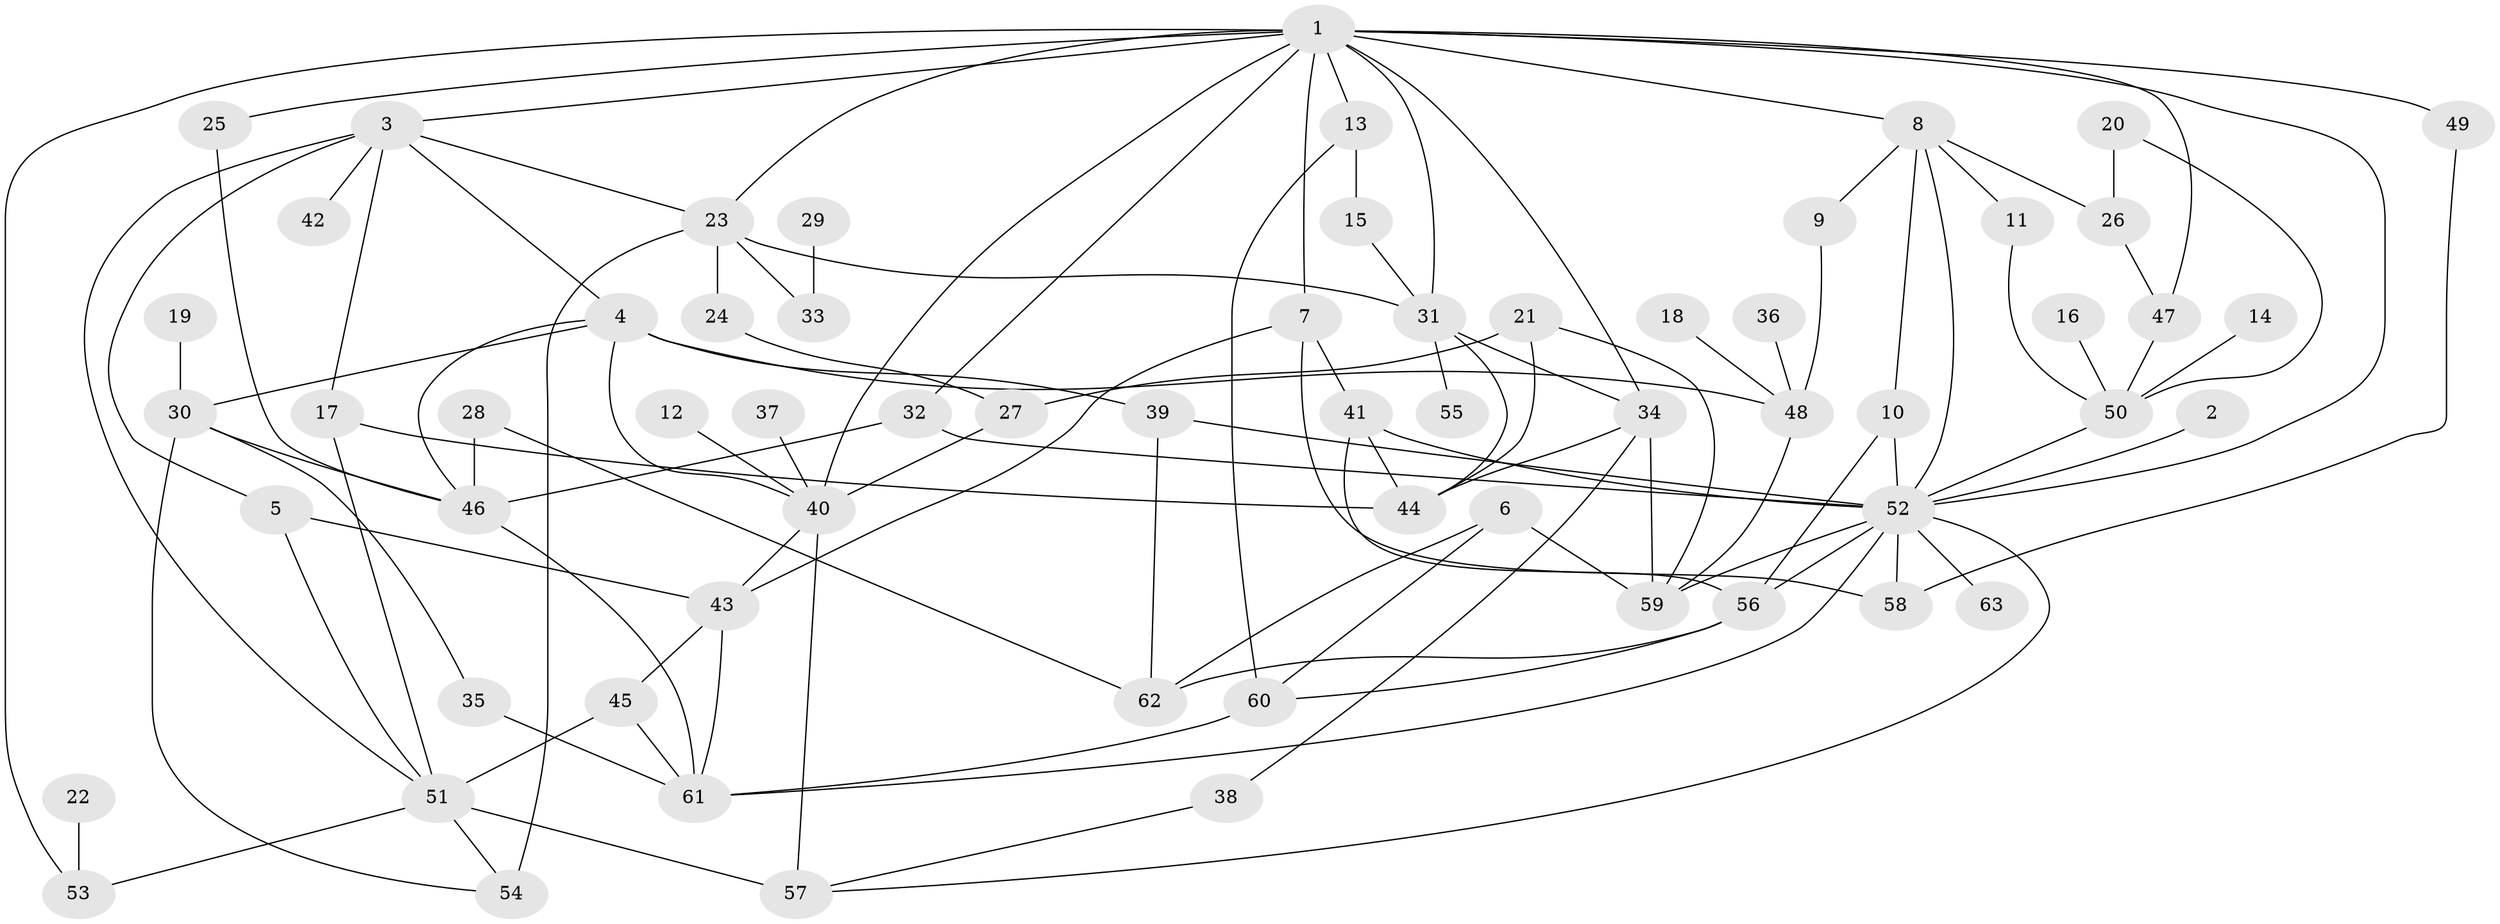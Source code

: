 // original degree distribution, {6: 0.048, 8: 0.008, 4: 0.152, 5: 0.064, 3: 0.304, 1: 0.16, 2: 0.264}
// Generated by graph-tools (version 1.1) at 2025/25/03/09/25 03:25:28]
// undirected, 63 vertices, 113 edges
graph export_dot {
graph [start="1"]
  node [color=gray90,style=filled];
  1;
  2;
  3;
  4;
  5;
  6;
  7;
  8;
  9;
  10;
  11;
  12;
  13;
  14;
  15;
  16;
  17;
  18;
  19;
  20;
  21;
  22;
  23;
  24;
  25;
  26;
  27;
  28;
  29;
  30;
  31;
  32;
  33;
  34;
  35;
  36;
  37;
  38;
  39;
  40;
  41;
  42;
  43;
  44;
  45;
  46;
  47;
  48;
  49;
  50;
  51;
  52;
  53;
  54;
  55;
  56;
  57;
  58;
  59;
  60;
  61;
  62;
  63;
  1 -- 3 [weight=1.0];
  1 -- 7 [weight=1.0];
  1 -- 8 [weight=1.0];
  1 -- 13 [weight=1.0];
  1 -- 23 [weight=1.0];
  1 -- 25 [weight=1.0];
  1 -- 31 [weight=1.0];
  1 -- 32 [weight=1.0];
  1 -- 34 [weight=1.0];
  1 -- 40 [weight=1.0];
  1 -- 47 [weight=1.0];
  1 -- 49 [weight=1.0];
  1 -- 52 [weight=1.0];
  1 -- 53 [weight=1.0];
  2 -- 52 [weight=1.0];
  3 -- 4 [weight=1.0];
  3 -- 5 [weight=1.0];
  3 -- 17 [weight=1.0];
  3 -- 23 [weight=1.0];
  3 -- 42 [weight=1.0];
  3 -- 51 [weight=1.0];
  4 -- 30 [weight=1.0];
  4 -- 39 [weight=1.0];
  4 -- 40 [weight=1.0];
  4 -- 46 [weight=1.0];
  4 -- 48 [weight=1.0];
  5 -- 43 [weight=1.0];
  5 -- 51 [weight=1.0];
  6 -- 59 [weight=1.0];
  6 -- 60 [weight=1.0];
  6 -- 62 [weight=1.0];
  7 -- 41 [weight=1.0];
  7 -- 43 [weight=1.0];
  7 -- 58 [weight=1.0];
  8 -- 9 [weight=1.0];
  8 -- 10 [weight=1.0];
  8 -- 11 [weight=1.0];
  8 -- 26 [weight=1.0];
  8 -- 52 [weight=1.0];
  9 -- 48 [weight=1.0];
  10 -- 52 [weight=1.0];
  10 -- 56 [weight=1.0];
  11 -- 50 [weight=1.0];
  12 -- 40 [weight=1.0];
  13 -- 15 [weight=1.0];
  13 -- 60 [weight=1.0];
  14 -- 50 [weight=2.0];
  15 -- 31 [weight=1.0];
  16 -- 50 [weight=1.0];
  17 -- 44 [weight=1.0];
  17 -- 51 [weight=1.0];
  18 -- 48 [weight=1.0];
  19 -- 30 [weight=1.0];
  20 -- 26 [weight=1.0];
  20 -- 50 [weight=1.0];
  21 -- 27 [weight=1.0];
  21 -- 44 [weight=1.0];
  21 -- 59 [weight=1.0];
  22 -- 53 [weight=1.0];
  23 -- 24 [weight=1.0];
  23 -- 31 [weight=1.0];
  23 -- 33 [weight=1.0];
  23 -- 54 [weight=2.0];
  24 -- 27 [weight=1.0];
  25 -- 46 [weight=1.0];
  26 -- 47 [weight=1.0];
  27 -- 40 [weight=1.0];
  28 -- 46 [weight=1.0];
  28 -- 62 [weight=1.0];
  29 -- 33 [weight=1.0];
  30 -- 35 [weight=1.0];
  30 -- 46 [weight=1.0];
  30 -- 54 [weight=1.0];
  31 -- 34 [weight=1.0];
  31 -- 44 [weight=1.0];
  31 -- 55 [weight=1.0];
  32 -- 46 [weight=1.0];
  32 -- 52 [weight=1.0];
  34 -- 38 [weight=1.0];
  34 -- 44 [weight=1.0];
  34 -- 59 [weight=1.0];
  35 -- 61 [weight=1.0];
  36 -- 48 [weight=1.0];
  37 -- 40 [weight=1.0];
  38 -- 57 [weight=1.0];
  39 -- 52 [weight=1.0];
  39 -- 62 [weight=1.0];
  40 -- 43 [weight=1.0];
  40 -- 57 [weight=1.0];
  41 -- 44 [weight=1.0];
  41 -- 52 [weight=1.0];
  41 -- 56 [weight=1.0];
  43 -- 45 [weight=1.0];
  43 -- 61 [weight=1.0];
  45 -- 51 [weight=1.0];
  45 -- 61 [weight=2.0];
  46 -- 61 [weight=1.0];
  47 -- 50 [weight=1.0];
  48 -- 59 [weight=1.0];
  49 -- 58 [weight=1.0];
  50 -- 52 [weight=1.0];
  51 -- 53 [weight=1.0];
  51 -- 54 [weight=1.0];
  51 -- 57 [weight=2.0];
  52 -- 56 [weight=1.0];
  52 -- 57 [weight=1.0];
  52 -- 58 [weight=1.0];
  52 -- 59 [weight=1.0];
  52 -- 61 [weight=1.0];
  52 -- 63 [weight=1.0];
  56 -- 60 [weight=1.0];
  56 -- 62 [weight=1.0];
  60 -- 61 [weight=1.0];
}
